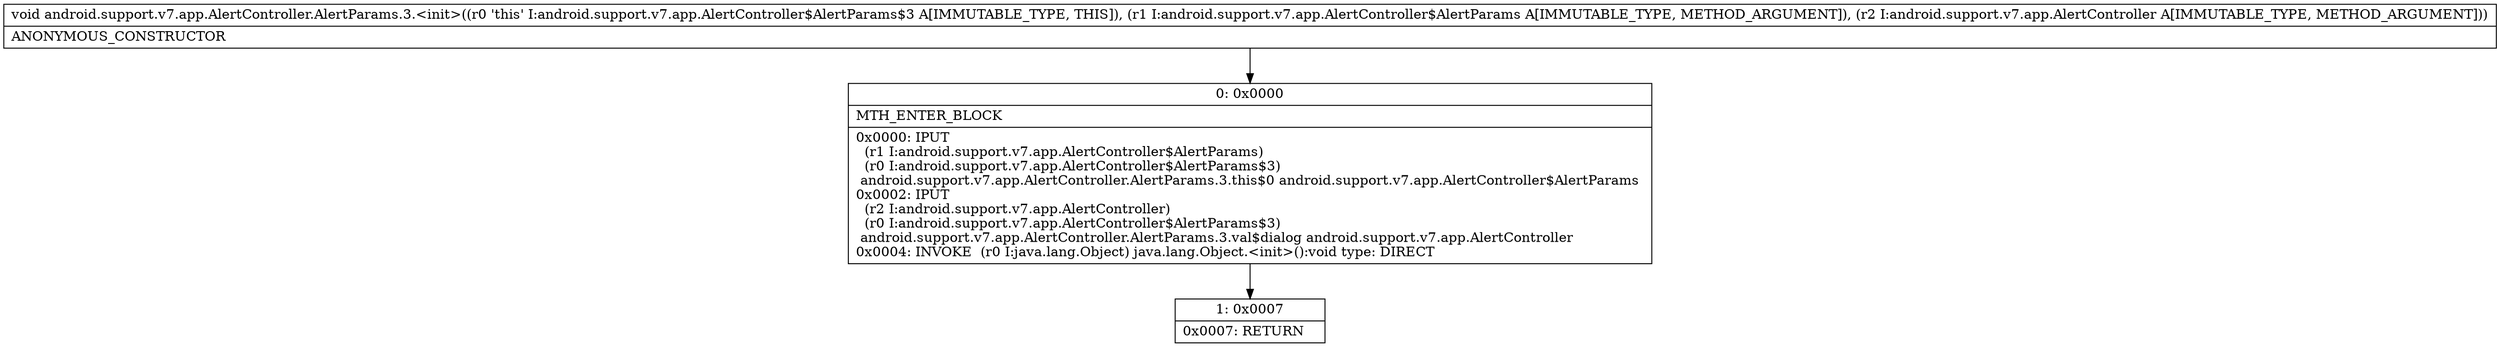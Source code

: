 digraph "CFG forandroid.support.v7.app.AlertController.AlertParams.3.\<init\>(Landroid\/support\/v7\/app\/AlertController$AlertParams;Landroid\/support\/v7\/app\/AlertController;)V" {
Node_0 [shape=record,label="{0\:\ 0x0000|MTH_ENTER_BLOCK\l|0x0000: IPUT  \l  (r1 I:android.support.v7.app.AlertController$AlertParams)\l  (r0 I:android.support.v7.app.AlertController$AlertParams$3)\l android.support.v7.app.AlertController.AlertParams.3.this$0 android.support.v7.app.AlertController$AlertParams \l0x0002: IPUT  \l  (r2 I:android.support.v7.app.AlertController)\l  (r0 I:android.support.v7.app.AlertController$AlertParams$3)\l android.support.v7.app.AlertController.AlertParams.3.val$dialog android.support.v7.app.AlertController \l0x0004: INVOKE  (r0 I:java.lang.Object) java.lang.Object.\<init\>():void type: DIRECT \l}"];
Node_1 [shape=record,label="{1\:\ 0x0007|0x0007: RETURN   \l}"];
MethodNode[shape=record,label="{void android.support.v7.app.AlertController.AlertParams.3.\<init\>((r0 'this' I:android.support.v7.app.AlertController$AlertParams$3 A[IMMUTABLE_TYPE, THIS]), (r1 I:android.support.v7.app.AlertController$AlertParams A[IMMUTABLE_TYPE, METHOD_ARGUMENT]), (r2 I:android.support.v7.app.AlertController A[IMMUTABLE_TYPE, METHOD_ARGUMENT]))  | ANONYMOUS_CONSTRUCTOR\l}"];
MethodNode -> Node_0;
Node_0 -> Node_1;
}

